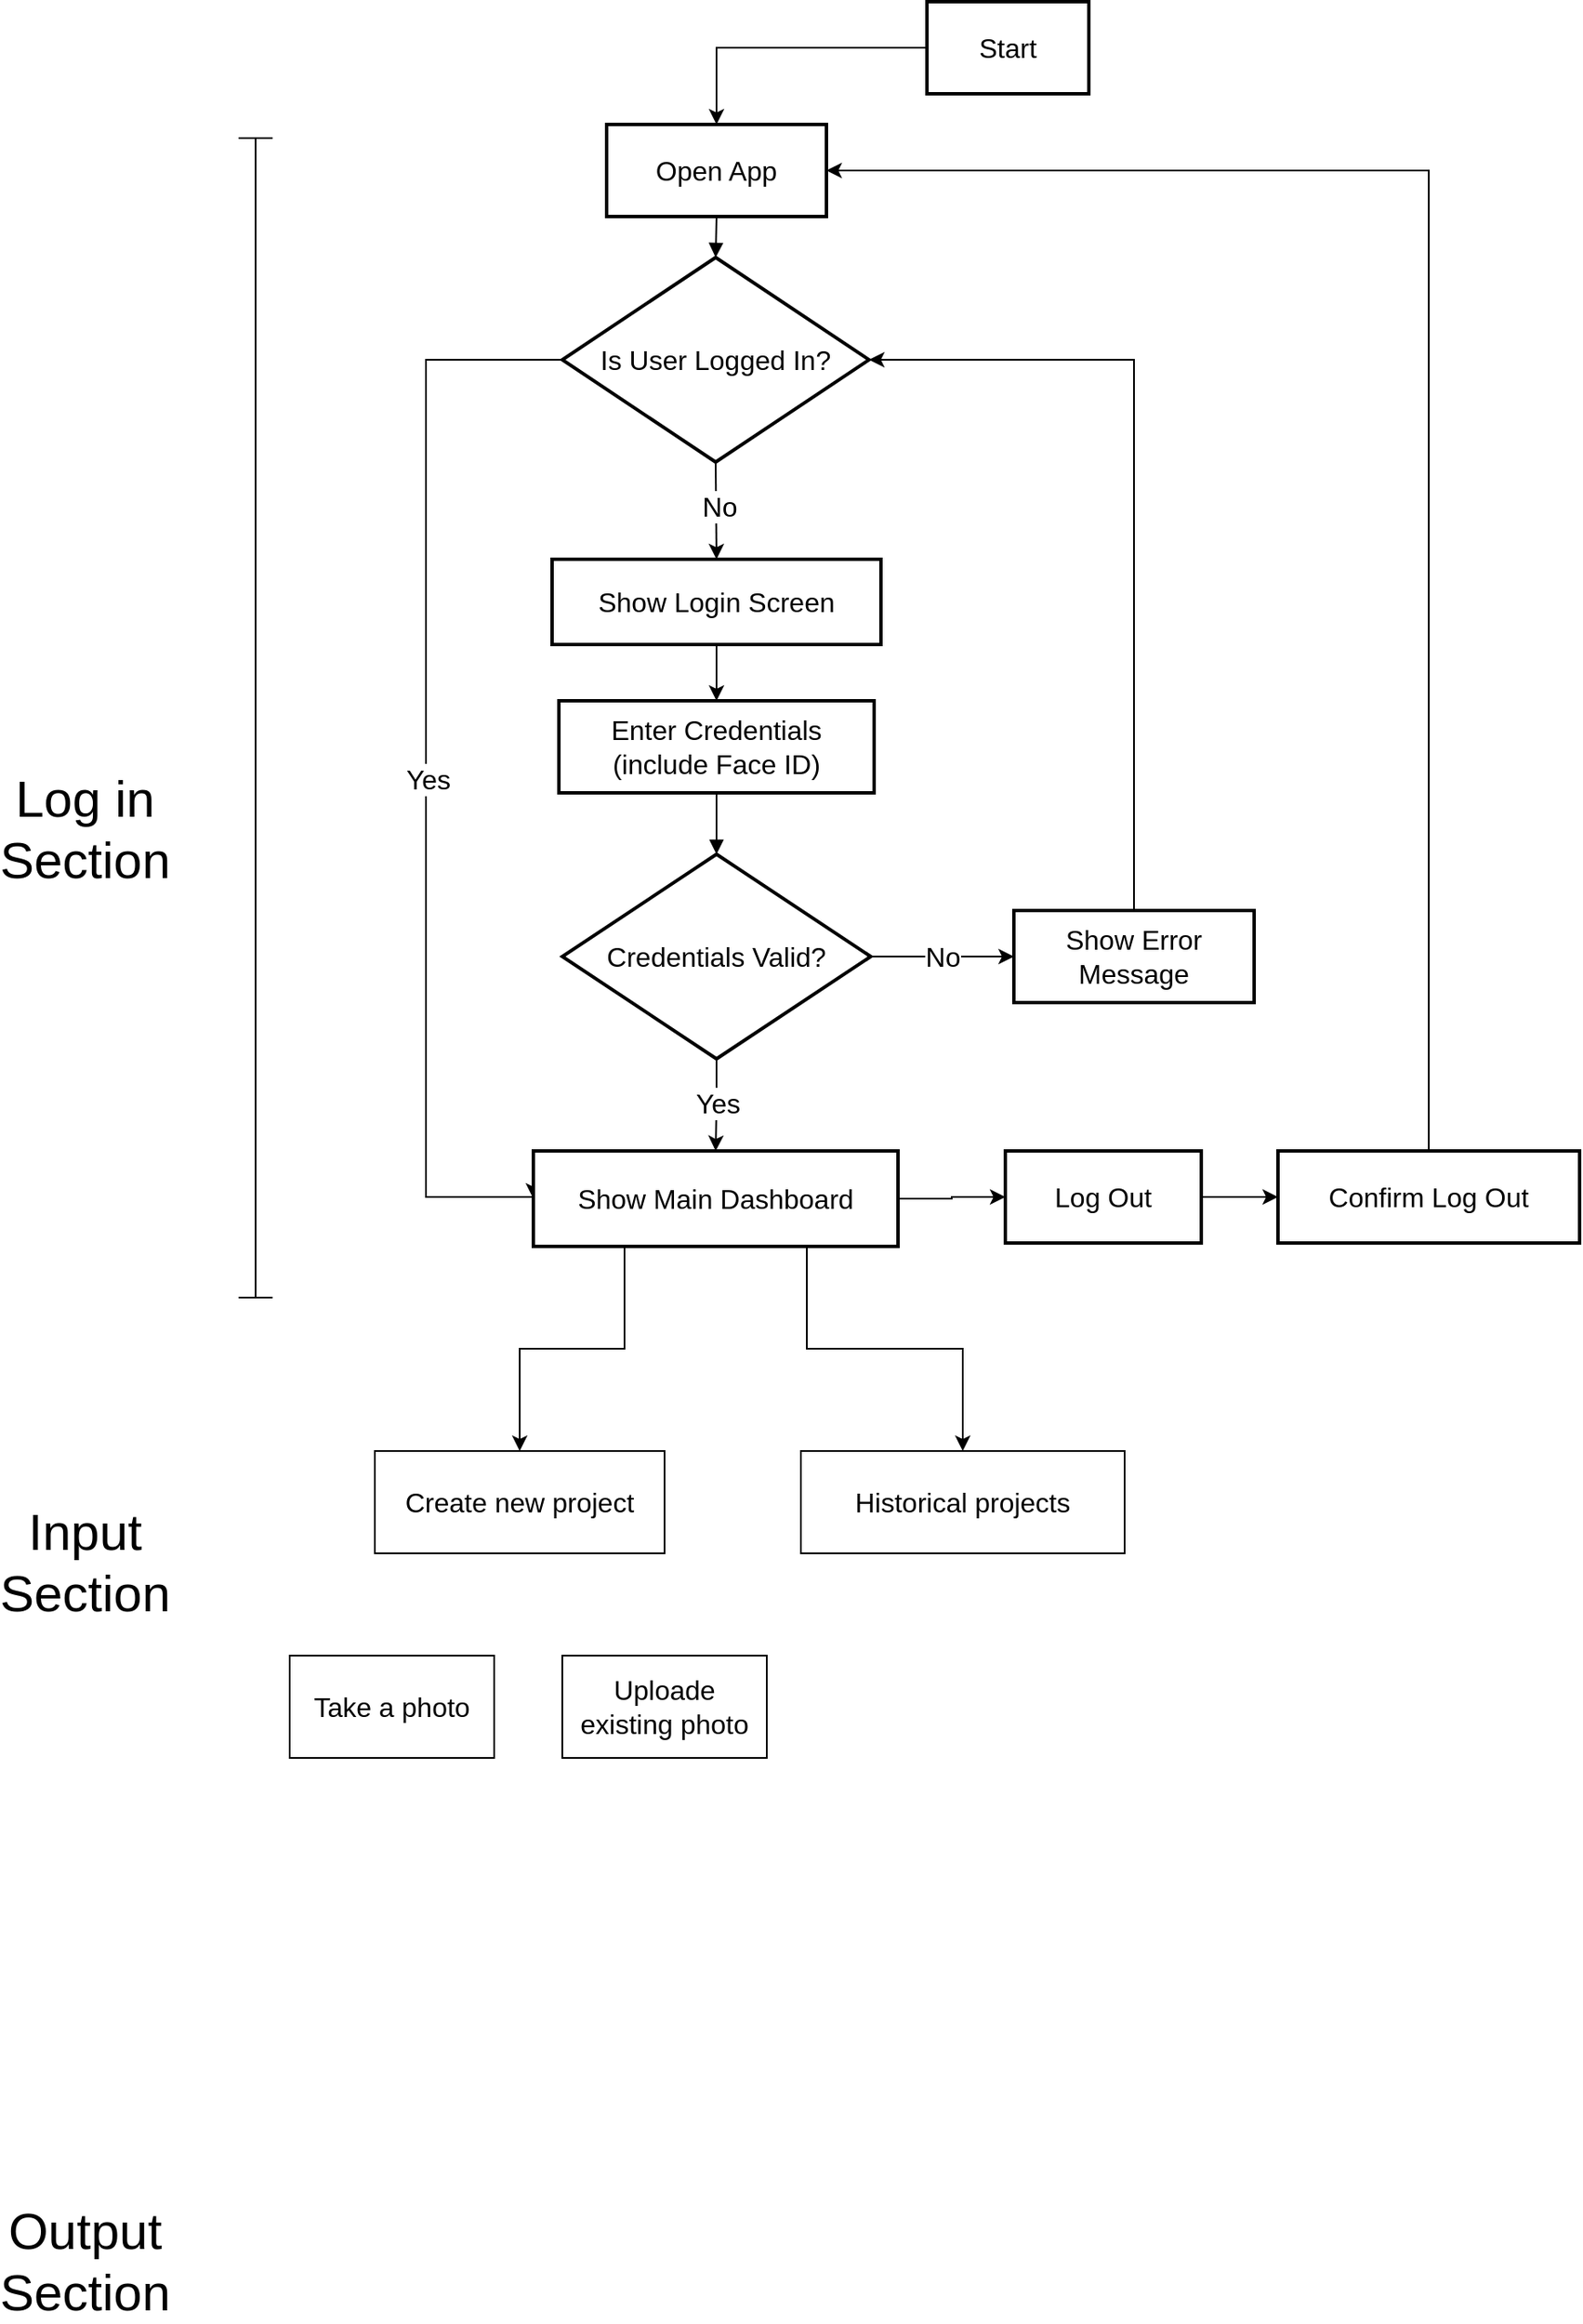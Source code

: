 <mxfile version="27.2.0">
  <diagram name="Page-1" id="i8-PB3AcAraNgIOo55Ax">
    <mxGraphModel dx="1678" dy="2049" grid="1" gridSize="10" guides="1" tooltips="1" connect="1" arrows="1" fold="1" page="1" pageScale="1" pageWidth="850" pageHeight="1100" math="0" shadow="0">
      <root>
        <mxCell id="0" />
        <mxCell id="1" parent="0" />
        <mxCell id="IaQsyCqeO4DwuMl-rm6--35" style="edgeStyle=orthogonalEdgeStyle;rounded=0;orthogonalLoop=1;jettySize=auto;html=1;exitX=0;exitY=0.5;exitDx=0;exitDy=0;entryX=0.5;entryY=0;entryDx=0;entryDy=0;" edge="1" parent="1" source="2" target="3">
          <mxGeometry relative="1" as="geometry" />
        </mxCell>
        <mxCell id="2" value="Start" style="whiteSpace=wrap;strokeWidth=2;fontSize=16;" parent="1" vertex="1">
          <mxGeometry x="584" width="95" height="54" as="geometry" />
        </mxCell>
        <mxCell id="3" value="Open App" style="whiteSpace=wrap;strokeWidth=2;fontSize=16;" parent="1" vertex="1">
          <mxGeometry x="396" y="72" width="129" height="54" as="geometry" />
        </mxCell>
        <mxCell id="IaQsyCqeO4DwuMl-rm6--65" style="edgeStyle=orthogonalEdgeStyle;rounded=0;orthogonalLoop=1;jettySize=auto;html=1;exitX=0;exitY=0.5;exitDx=0;exitDy=0;entryX=0;entryY=0.5;entryDx=0;entryDy=0;" edge="1" parent="1" source="4" target="5">
          <mxGeometry relative="1" as="geometry">
            <Array as="points">
              <mxPoint x="290" y="210" />
              <mxPoint x="290" y="701" />
            </Array>
          </mxGeometry>
        </mxCell>
        <mxCell id="IaQsyCqeO4DwuMl-rm6--66" value="Yes" style="edgeLabel;html=1;align=center;verticalAlign=middle;resizable=0;points=[];fontSize=16;" vertex="1" connectable="0" parent="IaQsyCqeO4DwuMl-rm6--65">
          <mxGeometry x="0.027" y="1" relative="1" as="geometry">
            <mxPoint as="offset" />
          </mxGeometry>
        </mxCell>
        <mxCell id="4" value="Is User Logged In?" style="rhombus;strokeWidth=2;whiteSpace=wrap;fontSize=16;" parent="1" vertex="1">
          <mxGeometry x="370" y="150" width="180" height="120" as="geometry" />
        </mxCell>
        <mxCell id="IaQsyCqeO4DwuMl-rm6--48" style="edgeStyle=orthogonalEdgeStyle;rounded=0;orthogonalLoop=1;jettySize=auto;html=1;exitX=1;exitY=0.5;exitDx=0;exitDy=0;entryX=0;entryY=0.5;entryDx=0;entryDy=0;" edge="1" parent="1" source="5" target="13">
          <mxGeometry relative="1" as="geometry" />
        </mxCell>
        <mxCell id="IaQsyCqeO4DwuMl-rm6--91" style="edgeStyle=orthogonalEdgeStyle;rounded=0;orthogonalLoop=1;jettySize=auto;html=1;exitX=0.75;exitY=1;exitDx=0;exitDy=0;" edge="1" parent="1" source="5" target="hKCGwhO5Zb8HghyvoK2L-65">
          <mxGeometry relative="1" as="geometry" />
        </mxCell>
        <mxCell id="5" value="Show Main Dashboard" style="whiteSpace=wrap;strokeWidth=2;fontSize=16;" parent="1" vertex="1">
          <mxGeometry x="353" y="674" width="214" height="56" as="geometry" />
        </mxCell>
        <mxCell id="6" value="Show Login Screen" style="whiteSpace=wrap;strokeWidth=2;fontSize=16;" parent="1" vertex="1">
          <mxGeometry x="364" y="327" width="193" height="50" as="geometry" />
        </mxCell>
        <mxCell id="7" value="Enter Credentials (include Face ID)" style="whiteSpace=wrap;strokeWidth=2;fontSize=16;" parent="1" vertex="1">
          <mxGeometry x="368" y="410" width="185" height="54" as="geometry" />
        </mxCell>
        <mxCell id="IaQsyCqeO4DwuMl-rm6--71" style="edgeStyle=orthogonalEdgeStyle;rounded=0;orthogonalLoop=1;jettySize=auto;html=1;exitX=0.5;exitY=1;exitDx=0;exitDy=0;entryX=0.5;entryY=0;entryDx=0;entryDy=0;" edge="1" parent="1" source="8" target="5">
          <mxGeometry relative="1" as="geometry" />
        </mxCell>
        <mxCell id="IaQsyCqeO4DwuMl-rm6--72" value="Yes" style="edgeLabel;html=1;align=center;verticalAlign=middle;resizable=0;points=[];fontSize=16;" vertex="1" connectable="0" parent="IaQsyCqeO4DwuMl-rm6--71">
          <mxGeometry x="-0.049" relative="1" as="geometry">
            <mxPoint as="offset" />
          </mxGeometry>
        </mxCell>
        <mxCell id="8" value="Credentials Valid?" style="rhombus;strokeWidth=2;whiteSpace=wrap;fontSize=16;" parent="1" vertex="1">
          <mxGeometry x="370" y="500" width="181" height="120" as="geometry" />
        </mxCell>
        <mxCell id="IaQsyCqeO4DwuMl-rm6--60" style="edgeStyle=orthogonalEdgeStyle;rounded=0;orthogonalLoop=1;jettySize=auto;html=1;exitX=0.5;exitY=0;exitDx=0;exitDy=0;entryX=1;entryY=0.5;entryDx=0;entryDy=0;" edge="1" parent="1" source="9" target="4">
          <mxGeometry relative="1" as="geometry" />
        </mxCell>
        <mxCell id="9" value="Show Error Message" style="whiteSpace=wrap;strokeWidth=2;fontSize=16;" parent="1" vertex="1">
          <mxGeometry x="635" y="533" width="141" height="54" as="geometry" />
        </mxCell>
        <mxCell id="IaQsyCqeO4DwuMl-rm6--54" style="edgeStyle=orthogonalEdgeStyle;rounded=0;orthogonalLoop=1;jettySize=auto;html=1;exitX=1;exitY=0.5;exitDx=0;exitDy=0;entryX=0;entryY=0.5;entryDx=0;entryDy=0;" edge="1" parent="1" source="13" target="24">
          <mxGeometry relative="1" as="geometry" />
        </mxCell>
        <mxCell id="13" value="Log Out" style="whiteSpace=wrap;strokeWidth=2;fontSize=16;" parent="1" vertex="1">
          <mxGeometry x="630" y="674" width="115" height="54" as="geometry" />
        </mxCell>
        <mxCell id="IaQsyCqeO4DwuMl-rm6--57" style="edgeStyle=orthogonalEdgeStyle;rounded=0;orthogonalLoop=1;jettySize=auto;html=1;exitX=0.5;exitY=0;exitDx=0;exitDy=0;entryX=1;entryY=0.5;entryDx=0;entryDy=0;" edge="1" parent="1" source="24" target="3">
          <mxGeometry relative="1" as="geometry" />
        </mxCell>
        <mxCell id="24" value="Confirm Log Out" style="whiteSpace=wrap;strokeWidth=2;fontSize=16;" parent="1" vertex="1">
          <mxGeometry x="790" y="674" width="177" height="54" as="geometry" />
        </mxCell>
        <mxCell id="26" value="" style="curved=1;startArrow=none;endArrow=block;exitX=0.5;exitY=1;entryX=0.5;entryY=0;" parent="1" source="3" target="4" edge="1">
          <mxGeometry relative="1" as="geometry">
            <Array as="points" />
          </mxGeometry>
        </mxCell>
        <mxCell id="30" value="" style="curved=1;startArrow=none;endArrow=block;exitX=0.5;exitY=1;entryX=0.5;entryY=0;" parent="1" source="7" target="8" edge="1">
          <mxGeometry relative="1" as="geometry">
            <Array as="points" />
          </mxGeometry>
        </mxCell>
        <mxCell id="hKCGwhO5Zb8HghyvoK2L-64" value="Create new project" style="rounded=0;whiteSpace=wrap;html=1;fontSize=16;" vertex="1" parent="1">
          <mxGeometry x="260" y="850" width="170" height="60" as="geometry" />
        </mxCell>
        <mxCell id="hKCGwhO5Zb8HghyvoK2L-65" value="Historical projects" style="rounded=0;whiteSpace=wrap;html=1;fontSize=16;" vertex="1" parent="1">
          <mxGeometry x="510" y="850" width="190" height="60" as="geometry" />
        </mxCell>
        <mxCell id="hKCGwhO5Zb8HghyvoK2L-66" value="Take a photo" style="rounded=0;whiteSpace=wrap;html=1;fontSize=16;" vertex="1" parent="1">
          <mxGeometry x="210" y="970" width="120" height="60" as="geometry" />
        </mxCell>
        <mxCell id="hKCGwhO5Zb8HghyvoK2L-67" value="Uploade existing photo" style="rounded=0;whiteSpace=wrap;html=1;fontSize=16;" vertex="1" parent="1">
          <mxGeometry x="370" y="970" width="120" height="60" as="geometry" />
        </mxCell>
        <mxCell id="IaQsyCqeO4DwuMl-rm6--33" value="&lt;font style=&quot;font-size: 30px;&quot;&gt;Log in Section&lt;/font&gt;" style="text;html=1;align=center;verticalAlign=middle;whiteSpace=wrap;rounded=0;" vertex="1" parent="1">
          <mxGeometry x="60" y="470" width="60" height="30" as="geometry" />
        </mxCell>
        <mxCell id="IaQsyCqeO4DwuMl-rm6--38" value="" style="endArrow=classic;html=1;rounded=0;exitX=0.5;exitY=1;exitDx=0;exitDy=0;entryX=0.5;entryY=0;entryDx=0;entryDy=0;" edge="1" parent="1" source="4" target="6">
          <mxGeometry width="50" height="50" relative="1" as="geometry">
            <mxPoint x="470" y="332" as="sourcePoint" />
            <mxPoint x="520" y="282" as="targetPoint" />
          </mxGeometry>
        </mxCell>
        <mxCell id="IaQsyCqeO4DwuMl-rm6--73" value="No" style="edgeLabel;html=1;align=center;verticalAlign=middle;resizable=0;points=[];fontSize=16;" vertex="1" connectable="0" parent="IaQsyCqeO4DwuMl-rm6--38">
          <mxGeometry x="-0.108" y="2" relative="1" as="geometry">
            <mxPoint as="offset" />
          </mxGeometry>
        </mxCell>
        <mxCell id="IaQsyCqeO4DwuMl-rm6--39" value="" style="endArrow=classic;html=1;rounded=0;exitX=0.5;exitY=1;exitDx=0;exitDy=0;" edge="1" parent="1" source="6" target="7">
          <mxGeometry width="50" height="50" relative="1" as="geometry">
            <mxPoint x="340" y="652" as="sourcePoint" />
            <mxPoint x="390" y="602" as="targetPoint" />
          </mxGeometry>
        </mxCell>
        <mxCell id="IaQsyCqeO4DwuMl-rm6--40" value="" style="endArrow=classic;html=1;rounded=0;exitX=1;exitY=0.5;exitDx=0;exitDy=0;entryX=0;entryY=0.5;entryDx=0;entryDy=0;" edge="1" parent="1" source="8" target="9">
          <mxGeometry relative="1" as="geometry">
            <mxPoint x="310" y="582" as="sourcePoint" />
            <mxPoint x="410" y="582" as="targetPoint" />
          </mxGeometry>
        </mxCell>
        <mxCell id="IaQsyCqeO4DwuMl-rm6--41" value="No" style="edgeLabel;resizable=0;html=1;;align=center;verticalAlign=middle;fontSize=16;" connectable="0" vertex="1" parent="IaQsyCqeO4DwuMl-rm6--40">
          <mxGeometry relative="1" as="geometry" />
        </mxCell>
        <mxCell id="IaQsyCqeO4DwuMl-rm6--93" style="edgeStyle=orthogonalEdgeStyle;rounded=0;orthogonalLoop=1;jettySize=auto;html=1;exitX=0.25;exitY=1;exitDx=0;exitDy=0;entryX=0.5;entryY=0;entryDx=0;entryDy=0;" edge="1" parent="1" source="5" target="hKCGwhO5Zb8HghyvoK2L-64">
          <mxGeometry relative="1" as="geometry">
            <mxPoint x="379" y="760" as="sourcePoint" />
            <mxPoint x="470" y="880" as="targetPoint" />
          </mxGeometry>
        </mxCell>
        <mxCell id="IaQsyCqeO4DwuMl-rm6--94" value="" style="shape=crossbar;whiteSpace=wrap;html=1;rounded=1;direction=south;" vertex="1" parent="1">
          <mxGeometry x="180" y="80" width="20" height="680" as="geometry" />
        </mxCell>
        <mxCell id="IaQsyCqeO4DwuMl-rm6--98" value="&lt;font style=&quot;font-size: 30px;&quot;&gt;Input Section&lt;/font&gt;" style="text;html=1;align=center;verticalAlign=middle;whiteSpace=wrap;rounded=0;" vertex="1" parent="1">
          <mxGeometry x="60" y="900" width="60" height="30" as="geometry" />
        </mxCell>
        <mxCell id="IaQsyCqeO4DwuMl-rm6--99" value="&lt;font style=&quot;font-size: 30px;&quot;&gt;Output Section&lt;/font&gt;" style="text;html=1;align=center;verticalAlign=middle;whiteSpace=wrap;rounded=0;" vertex="1" parent="1">
          <mxGeometry x="60" y="1310" width="60" height="30" as="geometry" />
        </mxCell>
      </root>
    </mxGraphModel>
  </diagram>
</mxfile>
